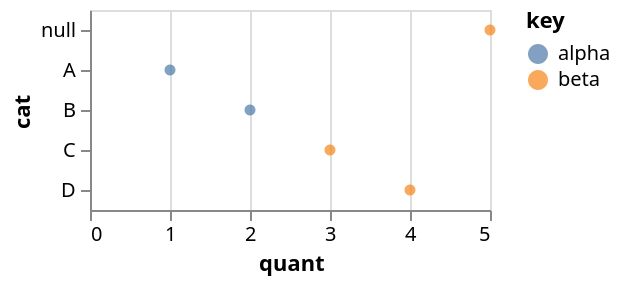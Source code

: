 {
  "$schema": "https://vega.github.io/schema/vega-lite/v5.json",
  "data": {
    "values": [
      {
        "bar": [
          "A",
          "B"
        ],
        "foo": [
          1,
          2
        ],
        "key": "alpha"
      },
      {
        "bar": [
          "C",
          "D"
        ],
        "foo": [
          3,
          4,
          5
        ],
        "key": "beta"
      }
    ]
  },
  "encoding": {
    "color": {
      "field": "key",
      "type": "nominal"
    },
    "x": {
      "field": "quant",
      "type": "quantitative"
    },
    "y": {
      "field": "cat",
      "type": "nominal"
    }
  },
  "mark": "circle",
  "transform": [
    {
      "as": [
        "quant",
        "cat"
      ],
      "flatten": [
        "foo",
        "bar"
      ]
    }
  ]
}